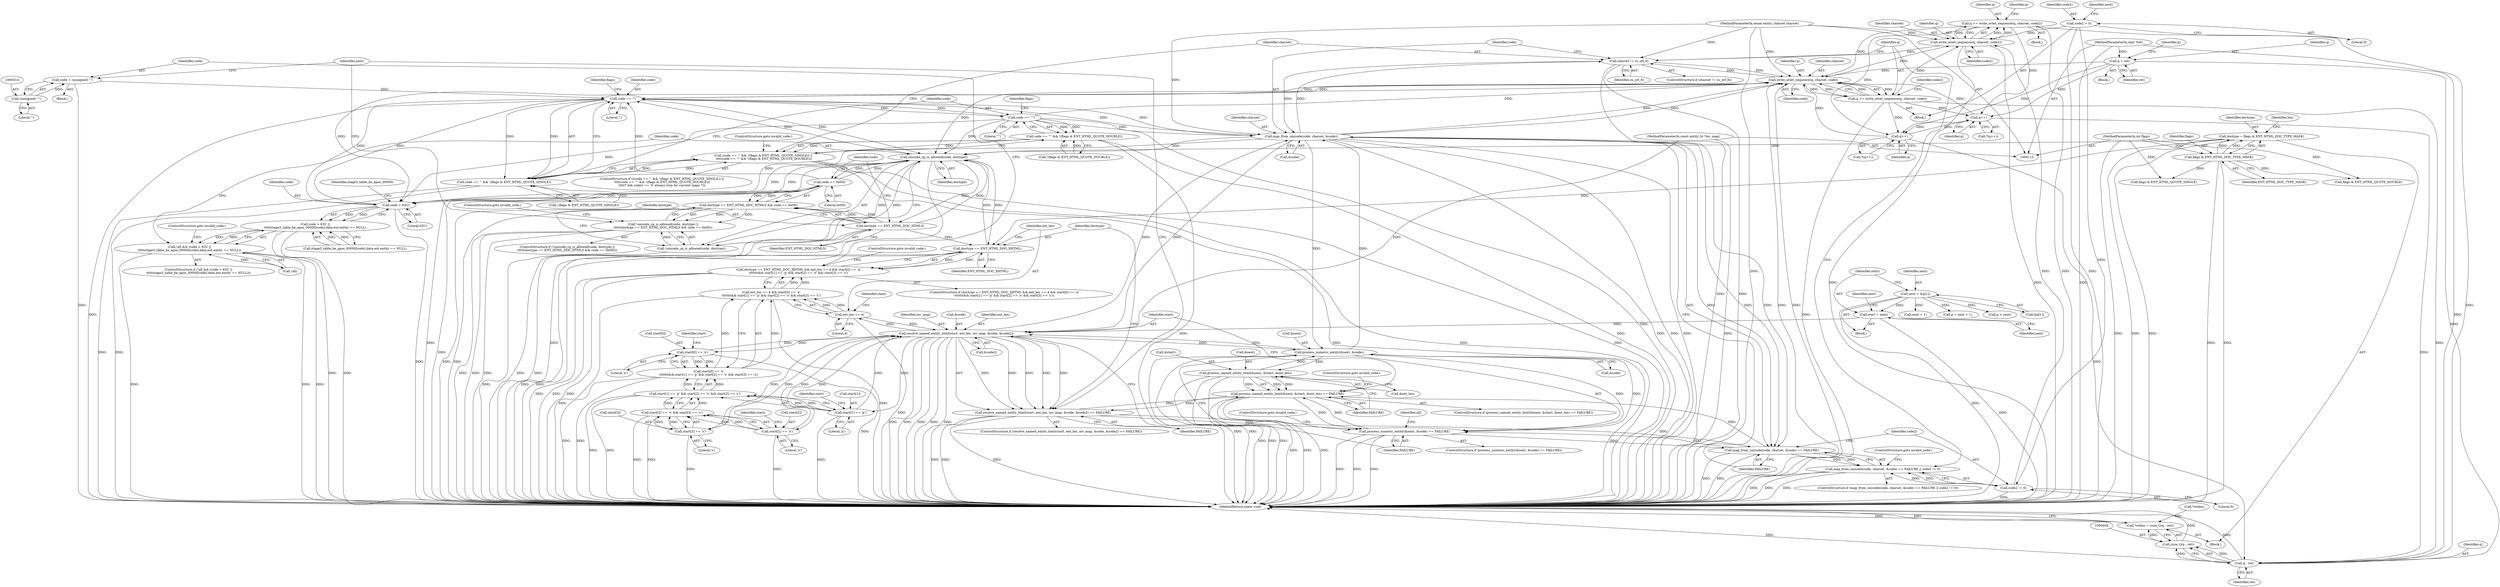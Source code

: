 digraph "0_php-src_0da8b8b801f9276359262f1ef8274c7812d3dfda?w=1_9@API" {
"1000370" [label="(Call,q += write_octet_sequence(q, charset, code2))"];
"1000372" [label="(Call,write_octet_sequence(q, charset, code2))"];
"1000361" [label="(Call,q += write_octet_sequence(q, charset, code))"];
"1000363" [label="(Call,write_octet_sequence(q, charset, code))"];
"1000392" [label="(Call,q++)"];
"1000180" [label="(Call,q++)"];
"1000149" [label="(Call,q = ret)"];
"1000118" [label="(MethodParameterIn,char *ret)"];
"1000370" [label="(Call,q += write_octet_sequence(q, charset, code2))"];
"1000351" [label="(Call,map_from_unicode(code, charset, &code))"];
"1000335" [label="(Call,code == '\"')"];
"1000327" [label="(Call,code == '\'')"];
"1000311" [label="(Call,code = (unsigned) '\'')"];
"1000313" [label="(Call,(unsigned) '\'')"];
"1000238" [label="(Call,code == 0x0D)"];
"1000231" [label="(Call,unicode_cp_is_allowed(code, doctype))"];
"1000213" [label="(Call,code > 63U)"];
"1000129" [label="(Call,doctype = flags & ENT_HTML_DOC_TYPE_MASK)"];
"1000131" [label="(Call,flags & ENT_HTML_DOC_TYPE_MASK)"];
"1000121" [label="(MethodParameterIn,int flags)"];
"1000280" [label="(Call,doctype == ENT_HTML_DOC_XHTML)"];
"1000235" [label="(Call,doctype == ENT_HTML_DOC_HTML5)"];
"1000344" [label="(Call,charset != cs_utf_8)"];
"1000123" [label="(MethodParameterIn,enum entity_charset charset)"];
"1000268" [label="(Call,resolve_named_entity_html(start, ent_len, inv_map, &code, &code2))"];
"1000252" [label="(Call,start = next)"];
"1000246" [label="(Call,next = &p[1])"];
"1000288" [label="(Call,start[0] == 'a')"];
"1000300" [label="(Call,start[2] == 'o')"];
"1000305" [label="(Call,start[3] == 's')"];
"1000294" [label="(Call,start[1] == 'p')"];
"1000284" [label="(Call,ent_len == 4)"];
"1000122" [label="(MethodParameterIn,const entity_ht *inv_map)"];
"1000201" [label="(Call,process_numeric_entity(&next, &code))"];
"1000257" [label="(Call,process_named_entity_html(&next, &start, &ent_len))"];
"1000158" [label="(Call,code2 = 0)"];
"1000357" [label="(Call,code2 != 0)"];
"1000212" [label="(Call,code > 63U ||\n\t\t\t\t\tstage3_table_be_apos_00000[code].data.ent.entity == NULL)"];
"1000209" [label="(Call,!all && (code > 63U ||\n\t\t\t\t\tstage3_table_be_apos_00000[code].data.ent.entity == NULL))"];
"1000230" [label="(Call,!unicode_cp_is_allowed(code, doctype))"];
"1000229" [label="(Call,!unicode_cp_is_allowed(code, doctype) ||\n\t\t\t\t\t(doctype == ENT_HTML_DOC_HTML5 && code == 0x0D))"];
"1000234" [label="(Call,doctype == ENT_HTML_DOC_HTML5 && code == 0x0D)"];
"1000279" [label="(Call,doctype == ENT_HTML_DOC_XHTML && ent_len == 4 && start[0] == 'a'\n\t\t\t\t\t\t\t&& start[1] == 'p' && start[2] == 'o' && start[3] == 's')"];
"1000326" [label="(Call,code == '\'' && !(flags & ENT_HTML_QUOTE_SINGLE))"];
"1000325" [label="(Call,(code == '\'' && !(flags & ENT_HTML_QUOTE_SINGLE)) ||\n \t\t\t\t(code == '\"' && !(flags & ENT_HTML_QUOTE_DOUBLE)))"];
"1000334" [label="(Call,code == '\"' && !(flags & ENT_HTML_QUOTE_DOUBLE))"];
"1000200" [label="(Call,process_numeric_entity(&next, &code) == FAILURE)"];
"1000256" [label="(Call,process_named_entity_html(&next, &start, &ent_len) == FAILURE)"];
"1000267" [label="(Call,resolve_named_entity_html(start, ent_len, inv_map, &code, &code2) == FAILURE)"];
"1000350" [label="(Call,map_from_unicode(code, charset, &code) == FAILURE)"];
"1000349" [label="(Call,map_from_unicode(code, charset, &code) == FAILURE || code2 != 0)"];
"1000283" [label="(Call,ent_len == 4 && start[0] == 'a'\n\t\t\t\t\t\t\t&& start[1] == 'p' && start[2] == 'o' && start[3] == 's')"];
"1000287" [label="(Call,start[0] == 'a'\n\t\t\t\t\t\t\t&& start[1] == 'p' && start[2] == 'o' && start[3] == 's')"];
"1000293" [label="(Call,start[1] == 'p' && start[2] == 'o' && start[3] == 's')"];
"1000299" [label="(Call,start[2] == 'o' && start[3] == 's')"];
"1000405" [label="(Call,q - ret)"];
"1000403" [label="(Call,(size_t)(q - ret))"];
"1000400" [label="(Call,*retlen = (size_t)(q - ret))"];
"1000283" [label="(Call,ent_len == 4 && start[0] == 'a'\n\t\t\t\t\t\t\t&& start[1] == 'p' && start[2] == 'o' && start[3] == 's')"];
"1000133" [label="(Identifier,ENT_HTML_DOC_TYPE_MASK)"];
"1000204" [label="(Call,&code)"];
"1000227" [label="(ControlStructure,goto invalid_code;)"];
"1000400" [label="(Call,*retlen = (size_t)(q - ret))"];
"1000124" [label="(Block,)"];
"1000241" [label="(ControlStructure,goto invalid_code;)"];
"1000359" [label="(Literal,0)"];
"1000279" [label="(Call,doctype == ENT_HTML_DOC_XHTML && ent_len == 4 && start[0] == 'a'\n\t\t\t\t\t\t\t&& start[1] == 'p' && start[2] == 'o' && start[3] == 's')"];
"1000118" [label="(MethodParameterIn,char *ret)"];
"1000252" [label="(Call,start = next)"];
"1000264" [label="(Identifier,FAILURE)"];
"1000406" [label="(Identifier,q)"];
"1000257" [label="(Call,process_named_entity_html(&next, &start, &ent_len))"];
"1000357" [label="(Call,code2 != 0)"];
"1000335" [label="(Call,code == '\"')"];
"1000129" [label="(Call,doctype = flags & ENT_HTML_DOC_TYPE_MASK)"];
"1000369" [label="(Block,)"];
"1000272" [label="(Call,&code)"];
"1000364" [label="(Identifier,q)"];
"1000201" [label="(Call,process_numeric_entity(&next, &code))"];
"1000302" [label="(Identifier,start)"];
"1000375" [label="(Identifier,code2)"];
"1000213" [label="(Call,code > 63U)"];
"1000233" [label="(Identifier,doctype)"];
"1000405" [label="(Call,q - ret)"];
"1000135" [label="(Identifier,lim)"];
"1000301" [label="(Call,start[2])"];
"1000332" [label="(Identifier,flags)"];
"1000260" [label="(Call,&start)"];
"1000371" [label="(Identifier,q)"];
"1000298" [label="(Literal,'p')"];
"1000362" [label="(Identifier,q)"];
"1000180" [label="(Call,q++)"];
"1000312" [label="(Identifier,code)"];
"1000132" [label="(Identifier,flags)"];
"1000268" [label="(Call,resolve_named_entity_html(start, ent_len, inv_map, &code, &code2))"];
"1000325" [label="(Call,(code == '\'' && !(flags & ENT_HTML_QUOTE_SINGLE)) ||\n \t\t\t\t(code == '\"' && !(flags & ENT_HTML_QUOTE_DOUBLE)))"];
"1000246" [label="(Call,next = &p[1])"];
"1000179" [label="(Call,*(q++))"];
"1000322" [label="(Identifier,next)"];
"1000181" [label="(Identifier,q)"];
"1000131" [label="(Call,flags & ENT_HTML_DOC_TYPE_MASK)"];
"1000270" [label="(Identifier,ent_len)"];
"1000339" [label="(Call,flags & ENT_HTML_QUOTE_DOUBLE)"];
"1000199" [label="(ControlStructure,if (process_numeric_entity(&next, &code) == FAILURE))"];
"1000209" [label="(Call,!all && (code > 63U ||\n\t\t\t\t\tstage3_table_be_apos_00000[code].data.ent.entity == NULL))"];
"1000361" [label="(Call,q += write_octet_sequence(q, charset, code))"];
"1000258" [label="(Call,&next)"];
"1000299" [label="(Call,start[2] == 'o' && start[3] == 's')"];
"1000330" [label="(Call,!(flags & ENT_HTML_QUOTE_SINGLE))"];
"1000336" [label="(Identifier,code)"];
"1000265" [label="(ControlStructure,goto invalid_code;)"];
"1000366" [label="(Identifier,code)"];
"1000329" [label="(Literal,'\'')"];
"1000324" [label="(ControlStructure,if (((code == '\'' && !(flags & ENT_HTML_QUOTE_SINGLE)) ||\n \t\t\t\t(code == '\"' && !(flags & ENT_HTML_QUOTE_DOUBLE)))\n \t\t\t\t/* && code2 == '\0' always true for current maps */))"];
"1000123" [label="(MethodParameterIn,enum entity_charset charset)"];
"1000286" [label="(Literal,4)"];
"1000253" [label="(Identifier,start)"];
"1000212" [label="(Call,code > 63U ||\n\t\t\t\t\tstage3_table_be_apos_00000[code].data.ent.entity == NULL)"];
"1000230" [label="(Call,!unicode_cp_is_allowed(code, doctype))"];
"1000159" [label="(Identifier,code2)"];
"1000327" [label="(Call,code == '\'')"];
"1000392" [label="(Call,q++)"];
"1000229" [label="(Call,!unicode_cp_is_allowed(code, doctype) ||\n\t\t\t\t\t(doctype == ENT_HTML_DOC_HTML5 && code == 0x0D))"];
"1000345" [label="(Identifier,charset)"];
"1000259" [label="(Identifier,next)"];
"1000376" [label="(Call,p = next + 1)"];
"1000384" [label="(Call,p < next)"];
"1000235" [label="(Call,doctype == ENT_HTML_DOC_HTML5)"];
"1000306" [label="(Call,start[3])"];
"1000352" [label="(Identifier,code)"];
"1000326" [label="(Call,code == '\'' && !(flags & ENT_HTML_QUOTE_SINGLE))"];
"1000284" [label="(Call,ent_len == 4)"];
"1000282" [label="(Identifier,ENT_HTML_DOC_XHTML)"];
"1000228" [label="(ControlStructure,if (!unicode_cp_is_allowed(code, doctype) ||\n\t\t\t\t\t(doctype == ENT_HTML_DOC_HTML5 && code == 0x0D)))"];
"1000153" [label="(Identifier,p)"];
"1000350" [label="(Call,map_from_unicode(code, charset, &code) == FAILURE)"];
"1000300" [label="(Call,start[2] == 'o')"];
"1000287" [label="(Call,start[0] == 'a'\n\t\t\t\t\t\t\t&& start[1] == 'p' && start[2] == 'o' && start[3] == 's')"];
"1000232" [label="(Identifier,code)"];
"1000334" [label="(Call,code == '\"' && !(flags & ENT_HTML_QUOTE_DOUBLE))"];
"1000305" [label="(Call,start[3] == 's')"];
"1000216" [label="(Call,stage3_table_be_apos_00000[code].data.ent.entity == NULL)"];
"1000393" [label="(Identifier,q)"];
"1000151" [label="(Identifier,ret)"];
"1000267" [label="(Call,resolve_named_entity_html(start, ent_len, inv_map, &code, &code2) == FAILURE)"];
"1000254" [label="(Identifier,next)"];
"1000285" [label="(Identifier,ent_len)"];
"1000200" [label="(Call,process_numeric_entity(&next, &code) == FAILURE)"];
"1000309" [label="(Literal,'s')"];
"1000343" [label="(ControlStructure,if (charset != cs_utf_8))"];
"1000342" [label="(ControlStructure,goto invalid_code;)"];
"1000155" [label="(Block,)"];
"1000337" [label="(Literal,'\"')"];
"1000292" [label="(Literal,'a')"];
"1000377" [label="(Identifier,p)"];
"1000269" [label="(Identifier,start)"];
"1000315" [label="(Literal,'\'')"];
"1000344" [label="(Call,charset != cs_utf_8)"];
"1000240" [label="(Literal,0x0D)"];
"1000234" [label="(Call,doctype == ENT_HTML_DOC_HTML5 && code == 0x0D)"];
"1000211" [label="(Identifier,all)"];
"1000266" [label="(ControlStructure,if (resolve_named_entity_html(start, ent_len, inv_map, &code, &code2) == FAILURE))"];
"1000248" [label="(Call,&p[1])"];
"1000374" [label="(Identifier,charset)"];
"1000363" [label="(Call,write_octet_sequence(q, charset, code))"];
"1000318" [label="(ControlStructure,goto invalid_code;)"];
"1000407" [label="(Identifier,ret)"];
"1000351" [label="(Call,map_from_unicode(code, charset, &code))"];
"1000121" [label="(MethodParameterIn,int flags)"];
"1000290" [label="(Identifier,start)"];
"1000158" [label="(Call,code2 = 0)"];
"1000346" [label="(Identifier,cs_utf_8)"];
"1000271" [label="(Identifier,inv_map)"];
"1000149" [label="(Call,q = ret)"];
"1000238" [label="(Call,code == 0x0D)"];
"1000163" [label="(Identifier,next)"];
"1000349" [label="(Call,map_from_unicode(code, charset, &code) == FAILURE || code2 != 0)"];
"1000293" [label="(Call,start[1] == 'p' && start[2] == 'o' && start[3] == 's')"];
"1000304" [label="(Literal,'o')"];
"1000365" [label="(Identifier,charset)"];
"1000122" [label="(MethodParameterIn,const entity_ht *inv_map)"];
"1000401" [label="(Call,*retlen)"];
"1000276" [label="(Identifier,FAILURE)"];
"1000207" [label="(ControlStructure,goto invalid_code;)"];
"1000391" [label="(Call,*(q++))"];
"1000262" [label="(Call,&ent_len)"];
"1000255" [label="(ControlStructure,if (process_named_entity_html(&next, &start, &ent_len) == FAILURE))"];
"1000294" [label="(Call,start[1] == 'p')"];
"1000288" [label="(Call,start[0] == 'a')"];
"1000338" [label="(Call,!(flags & ENT_HTML_QUOTE_DOUBLE))"];
"1000378" [label="(Call,next + 1)"];
"1000239" [label="(Identifier,code)"];
"1000289" [label="(Call,start[0])"];
"1000280" [label="(Call,doctype == ENT_HTML_DOC_XHTML)"];
"1000348" [label="(ControlStructure,if (map_from_unicode(code, charset, &code) == FAILURE || code2 != 0))"];
"1000372" [label="(Call,write_octet_sequence(q, charset, code2))"];
"1000150" [label="(Identifier,q)"];
"1000313" [label="(Call,(unsigned) '\'')"];
"1000210" [label="(Call,!all)"];
"1000368" [label="(Identifier,code2)"];
"1000295" [label="(Call,start[1])"];
"1000296" [label="(Identifier,start)"];
"1000247" [label="(Identifier,next)"];
"1000354" [label="(Call,&code)"];
"1000256" [label="(Call,process_named_entity_html(&next, &start, &ent_len) == FAILURE)"];
"1000145" [label="(Block,)"];
"1000408" [label="(MethodReturn,static void)"];
"1000311" [label="(Call,code = (unsigned) '\'')"];
"1000214" [label="(Identifier,code)"];
"1000130" [label="(Identifier,doctype)"];
"1000281" [label="(Identifier,doctype)"];
"1000236" [label="(Identifier,doctype)"];
"1000328" [label="(Identifier,code)"];
"1000370" [label="(Call,q += write_octet_sequence(q, charset, code2))"];
"1000356" [label="(Identifier,FAILURE)"];
"1000358" [label="(Identifier,code2)"];
"1000231" [label="(Call,unicode_cp_is_allowed(code, doctype))"];
"1000221" [label="(Identifier,stage3_table_be_apos_00000)"];
"1000373" [label="(Identifier,q)"];
"1000215" [label="(Literal,63U)"];
"1000237" [label="(Identifier,ENT_HTML_DOC_HTML5)"];
"1000206" [label="(Identifier,FAILURE)"];
"1000331" [label="(Call,flags & ENT_HTML_QUOTE_SINGLE)"];
"1000243" [label="(Block,)"];
"1000340" [label="(Identifier,flags)"];
"1000360" [label="(ControlStructure,goto invalid_code;)"];
"1000208" [label="(ControlStructure,if (!all && (code > 63U ||\n\t\t\t\t\tstage3_table_be_apos_00000[code].data.ent.entity == NULL)))"];
"1000278" [label="(ControlStructure,if (doctype == ENT_HTML_DOC_XHTML && ent_len == 4 && start[0] == 'a'\n\t\t\t\t\t\t\t&& start[1] == 'p' && start[2] == 'o' && start[3] == 's'))"];
"1000353" [label="(Identifier,charset)"];
"1000307" [label="(Identifier,start)"];
"1000160" [label="(Literal,0)"];
"1000202" [label="(Call,&next)"];
"1000403" [label="(Call,(size_t)(q - ret))"];
"1000274" [label="(Call,&code2)"];
"1000310" [label="(Block,)"];
"1000370" -> "1000369"  [label="AST: "];
"1000370" -> "1000372"  [label="CFG: "];
"1000371" -> "1000370"  [label="AST: "];
"1000372" -> "1000370"  [label="AST: "];
"1000377" -> "1000370"  [label="CFG: "];
"1000370" -> "1000408"  [label="DDG: "];
"1000370" -> "1000180"  [label="DDG: "];
"1000370" -> "1000363"  [label="DDG: "];
"1000372" -> "1000370"  [label="DDG: "];
"1000372" -> "1000370"  [label="DDG: "];
"1000372" -> "1000370"  [label="DDG: "];
"1000370" -> "1000392"  [label="DDG: "];
"1000370" -> "1000405"  [label="DDG: "];
"1000372" -> "1000375"  [label="CFG: "];
"1000373" -> "1000372"  [label="AST: "];
"1000374" -> "1000372"  [label="AST: "];
"1000375" -> "1000372"  [label="AST: "];
"1000372" -> "1000408"  [label="DDG: "];
"1000372" -> "1000408"  [label="DDG: "];
"1000372" -> "1000344"  [label="DDG: "];
"1000361" -> "1000372"  [label="DDG: "];
"1000363" -> "1000372"  [label="DDG: "];
"1000123" -> "1000372"  [label="DDG: "];
"1000158" -> "1000372"  [label="DDG: "];
"1000357" -> "1000372"  [label="DDG: "];
"1000361" -> "1000155"  [label="AST: "];
"1000361" -> "1000363"  [label="CFG: "];
"1000362" -> "1000361"  [label="AST: "];
"1000363" -> "1000361"  [label="AST: "];
"1000368" -> "1000361"  [label="CFG: "];
"1000361" -> "1000408"  [label="DDG: "];
"1000361" -> "1000180"  [label="DDG: "];
"1000363" -> "1000361"  [label="DDG: "];
"1000363" -> "1000361"  [label="DDG: "];
"1000363" -> "1000361"  [label="DDG: "];
"1000361" -> "1000363"  [label="DDG: "];
"1000361" -> "1000392"  [label="DDG: "];
"1000361" -> "1000405"  [label="DDG: "];
"1000363" -> "1000366"  [label="CFG: "];
"1000364" -> "1000363"  [label="AST: "];
"1000365" -> "1000363"  [label="AST: "];
"1000366" -> "1000363"  [label="AST: "];
"1000363" -> "1000408"  [label="DDG: "];
"1000363" -> "1000408"  [label="DDG: "];
"1000363" -> "1000213"  [label="DDG: "];
"1000363" -> "1000231"  [label="DDG: "];
"1000363" -> "1000327"  [label="DDG: "];
"1000363" -> "1000344"  [label="DDG: "];
"1000392" -> "1000363"  [label="DDG: "];
"1000180" -> "1000363"  [label="DDG: "];
"1000149" -> "1000363"  [label="DDG: "];
"1000351" -> "1000363"  [label="DDG: "];
"1000351" -> "1000363"  [label="DDG: "];
"1000344" -> "1000363"  [label="DDG: "];
"1000123" -> "1000363"  [label="DDG: "];
"1000335" -> "1000363"  [label="DDG: "];
"1000327" -> "1000363"  [label="DDG: "];
"1000392" -> "1000391"  [label="AST: "];
"1000392" -> "1000393"  [label="CFG: "];
"1000393" -> "1000392"  [label="AST: "];
"1000391" -> "1000392"  [label="CFG: "];
"1000392" -> "1000180"  [label="DDG: "];
"1000180" -> "1000392"  [label="DDG: "];
"1000149" -> "1000392"  [label="DDG: "];
"1000392" -> "1000405"  [label="DDG: "];
"1000180" -> "1000179"  [label="AST: "];
"1000180" -> "1000181"  [label="CFG: "];
"1000181" -> "1000180"  [label="AST: "];
"1000179" -> "1000180"  [label="CFG: "];
"1000149" -> "1000180"  [label="DDG: "];
"1000180" -> "1000405"  [label="DDG: "];
"1000149" -> "1000145"  [label="AST: "];
"1000149" -> "1000151"  [label="CFG: "];
"1000150" -> "1000149"  [label="AST: "];
"1000151" -> "1000149"  [label="AST: "];
"1000153" -> "1000149"  [label="CFG: "];
"1000118" -> "1000149"  [label="DDG: "];
"1000149" -> "1000405"  [label="DDG: "];
"1000118" -> "1000115"  [label="AST: "];
"1000118" -> "1000408"  [label="DDG: "];
"1000118" -> "1000405"  [label="DDG: "];
"1000351" -> "1000350"  [label="AST: "];
"1000351" -> "1000354"  [label="CFG: "];
"1000352" -> "1000351"  [label="AST: "];
"1000353" -> "1000351"  [label="AST: "];
"1000354" -> "1000351"  [label="AST: "];
"1000356" -> "1000351"  [label="CFG: "];
"1000351" -> "1000408"  [label="DDG: "];
"1000351" -> "1000408"  [label="DDG: "];
"1000351" -> "1000408"  [label="DDG: "];
"1000351" -> "1000201"  [label="DDG: "];
"1000351" -> "1000213"  [label="DDG: "];
"1000351" -> "1000231"  [label="DDG: "];
"1000351" -> "1000268"  [label="DDG: "];
"1000351" -> "1000327"  [label="DDG: "];
"1000351" -> "1000344"  [label="DDG: "];
"1000351" -> "1000350"  [label="DDG: "];
"1000351" -> "1000350"  [label="DDG: "];
"1000351" -> "1000350"  [label="DDG: "];
"1000335" -> "1000351"  [label="DDG: "];
"1000327" -> "1000351"  [label="DDG: "];
"1000344" -> "1000351"  [label="DDG: "];
"1000123" -> "1000351"  [label="DDG: "];
"1000268" -> "1000351"  [label="DDG: "];
"1000201" -> "1000351"  [label="DDG: "];
"1000335" -> "1000334"  [label="AST: "];
"1000335" -> "1000337"  [label="CFG: "];
"1000336" -> "1000335"  [label="AST: "];
"1000337" -> "1000335"  [label="AST: "];
"1000340" -> "1000335"  [label="CFG: "];
"1000334" -> "1000335"  [label="CFG: "];
"1000335" -> "1000408"  [label="DDG: "];
"1000335" -> "1000213"  [label="DDG: "];
"1000335" -> "1000231"  [label="DDG: "];
"1000335" -> "1000327"  [label="DDG: "];
"1000335" -> "1000334"  [label="DDG: "];
"1000335" -> "1000334"  [label="DDG: "];
"1000327" -> "1000335"  [label="DDG: "];
"1000327" -> "1000326"  [label="AST: "];
"1000327" -> "1000329"  [label="CFG: "];
"1000328" -> "1000327"  [label="AST: "];
"1000329" -> "1000327"  [label="AST: "];
"1000332" -> "1000327"  [label="CFG: "];
"1000326" -> "1000327"  [label="CFG: "];
"1000327" -> "1000408"  [label="DDG: "];
"1000327" -> "1000213"  [label="DDG: "];
"1000327" -> "1000231"  [label="DDG: "];
"1000327" -> "1000326"  [label="DDG: "];
"1000327" -> "1000326"  [label="DDG: "];
"1000311" -> "1000327"  [label="DDG: "];
"1000238" -> "1000327"  [label="DDG: "];
"1000213" -> "1000327"  [label="DDG: "];
"1000231" -> "1000327"  [label="DDG: "];
"1000311" -> "1000310"  [label="AST: "];
"1000311" -> "1000313"  [label="CFG: "];
"1000312" -> "1000311"  [label="AST: "];
"1000313" -> "1000311"  [label="AST: "];
"1000322" -> "1000311"  [label="CFG: "];
"1000311" -> "1000408"  [label="DDG: "];
"1000313" -> "1000311"  [label="DDG: "];
"1000313" -> "1000315"  [label="CFG: "];
"1000314" -> "1000313"  [label="AST: "];
"1000315" -> "1000313"  [label="AST: "];
"1000238" -> "1000234"  [label="AST: "];
"1000238" -> "1000240"  [label="CFG: "];
"1000239" -> "1000238"  [label="AST: "];
"1000240" -> "1000238"  [label="AST: "];
"1000234" -> "1000238"  [label="CFG: "];
"1000238" -> "1000408"  [label="DDG: "];
"1000238" -> "1000213"  [label="DDG: "];
"1000238" -> "1000231"  [label="DDG: "];
"1000238" -> "1000234"  [label="DDG: "];
"1000238" -> "1000234"  [label="DDG: "];
"1000231" -> "1000238"  [label="DDG: "];
"1000231" -> "1000230"  [label="AST: "];
"1000231" -> "1000233"  [label="CFG: "];
"1000232" -> "1000231"  [label="AST: "];
"1000233" -> "1000231"  [label="AST: "];
"1000230" -> "1000231"  [label="CFG: "];
"1000231" -> "1000408"  [label="DDG: "];
"1000231" -> "1000408"  [label="DDG: "];
"1000231" -> "1000213"  [label="DDG: "];
"1000231" -> "1000230"  [label="DDG: "];
"1000231" -> "1000230"  [label="DDG: "];
"1000213" -> "1000231"  [label="DDG: "];
"1000129" -> "1000231"  [label="DDG: "];
"1000280" -> "1000231"  [label="DDG: "];
"1000235" -> "1000231"  [label="DDG: "];
"1000231" -> "1000235"  [label="DDG: "];
"1000231" -> "1000280"  [label="DDG: "];
"1000213" -> "1000212"  [label="AST: "];
"1000213" -> "1000215"  [label="CFG: "];
"1000214" -> "1000213"  [label="AST: "];
"1000215" -> "1000213"  [label="AST: "];
"1000221" -> "1000213"  [label="CFG: "];
"1000212" -> "1000213"  [label="CFG: "];
"1000213" -> "1000408"  [label="DDG: "];
"1000213" -> "1000212"  [label="DDG: "];
"1000213" -> "1000212"  [label="DDG: "];
"1000129" -> "1000124"  [label="AST: "];
"1000129" -> "1000131"  [label="CFG: "];
"1000130" -> "1000129"  [label="AST: "];
"1000131" -> "1000129"  [label="AST: "];
"1000135" -> "1000129"  [label="CFG: "];
"1000129" -> "1000408"  [label="DDG: "];
"1000129" -> "1000408"  [label="DDG: "];
"1000131" -> "1000129"  [label="DDG: "];
"1000131" -> "1000129"  [label="DDG: "];
"1000129" -> "1000280"  [label="DDG: "];
"1000131" -> "1000133"  [label="CFG: "];
"1000132" -> "1000131"  [label="AST: "];
"1000133" -> "1000131"  [label="AST: "];
"1000131" -> "1000408"  [label="DDG: "];
"1000131" -> "1000408"  [label="DDG: "];
"1000121" -> "1000131"  [label="DDG: "];
"1000131" -> "1000331"  [label="DDG: "];
"1000131" -> "1000339"  [label="DDG: "];
"1000121" -> "1000115"  [label="AST: "];
"1000121" -> "1000408"  [label="DDG: "];
"1000121" -> "1000331"  [label="DDG: "];
"1000121" -> "1000339"  [label="DDG: "];
"1000280" -> "1000279"  [label="AST: "];
"1000280" -> "1000282"  [label="CFG: "];
"1000281" -> "1000280"  [label="AST: "];
"1000282" -> "1000280"  [label="AST: "];
"1000285" -> "1000280"  [label="CFG: "];
"1000279" -> "1000280"  [label="CFG: "];
"1000280" -> "1000408"  [label="DDG: "];
"1000280" -> "1000408"  [label="DDG: "];
"1000280" -> "1000279"  [label="DDG: "];
"1000280" -> "1000279"  [label="DDG: "];
"1000235" -> "1000280"  [label="DDG: "];
"1000235" -> "1000234"  [label="AST: "];
"1000235" -> "1000237"  [label="CFG: "];
"1000236" -> "1000235"  [label="AST: "];
"1000237" -> "1000235"  [label="AST: "];
"1000239" -> "1000235"  [label="CFG: "];
"1000234" -> "1000235"  [label="CFG: "];
"1000235" -> "1000408"  [label="DDG: "];
"1000235" -> "1000408"  [label="DDG: "];
"1000235" -> "1000234"  [label="DDG: "];
"1000235" -> "1000234"  [label="DDG: "];
"1000344" -> "1000343"  [label="AST: "];
"1000344" -> "1000346"  [label="CFG: "];
"1000345" -> "1000344"  [label="AST: "];
"1000346" -> "1000344"  [label="AST: "];
"1000352" -> "1000344"  [label="CFG: "];
"1000362" -> "1000344"  [label="CFG: "];
"1000344" -> "1000408"  [label="DDG: "];
"1000344" -> "1000408"  [label="DDG: "];
"1000123" -> "1000344"  [label="DDG: "];
"1000123" -> "1000115"  [label="AST: "];
"1000123" -> "1000408"  [label="DDG: "];
"1000268" -> "1000267"  [label="AST: "];
"1000268" -> "1000274"  [label="CFG: "];
"1000269" -> "1000268"  [label="AST: "];
"1000270" -> "1000268"  [label="AST: "];
"1000271" -> "1000268"  [label="AST: "];
"1000272" -> "1000268"  [label="AST: "];
"1000274" -> "1000268"  [label="AST: "];
"1000276" -> "1000268"  [label="CFG: "];
"1000268" -> "1000408"  [label="DDG: "];
"1000268" -> "1000408"  [label="DDG: "];
"1000268" -> "1000408"  [label="DDG: "];
"1000268" -> "1000408"  [label="DDG: "];
"1000268" -> "1000408"  [label="DDG: "];
"1000268" -> "1000201"  [label="DDG: "];
"1000268" -> "1000267"  [label="DDG: "];
"1000268" -> "1000267"  [label="DDG: "];
"1000268" -> "1000267"  [label="DDG: "];
"1000268" -> "1000267"  [label="DDG: "];
"1000268" -> "1000267"  [label="DDG: "];
"1000252" -> "1000268"  [label="DDG: "];
"1000288" -> "1000268"  [label="DDG: "];
"1000300" -> "1000268"  [label="DDG: "];
"1000305" -> "1000268"  [label="DDG: "];
"1000294" -> "1000268"  [label="DDG: "];
"1000284" -> "1000268"  [label="DDG: "];
"1000122" -> "1000268"  [label="DDG: "];
"1000201" -> "1000268"  [label="DDG: "];
"1000268" -> "1000284"  [label="DDG: "];
"1000268" -> "1000288"  [label="DDG: "];
"1000268" -> "1000294"  [label="DDG: "];
"1000268" -> "1000300"  [label="DDG: "];
"1000268" -> "1000305"  [label="DDG: "];
"1000252" -> "1000243"  [label="AST: "];
"1000252" -> "1000254"  [label="CFG: "];
"1000253" -> "1000252"  [label="AST: "];
"1000254" -> "1000252"  [label="AST: "];
"1000259" -> "1000252"  [label="CFG: "];
"1000252" -> "1000408"  [label="DDG: "];
"1000246" -> "1000252"  [label="DDG: "];
"1000246" -> "1000243"  [label="AST: "];
"1000246" -> "1000248"  [label="CFG: "];
"1000247" -> "1000246"  [label="AST: "];
"1000248" -> "1000246"  [label="AST: "];
"1000253" -> "1000246"  [label="CFG: "];
"1000246" -> "1000408"  [label="DDG: "];
"1000246" -> "1000376"  [label="DDG: "];
"1000246" -> "1000378"  [label="DDG: "];
"1000246" -> "1000384"  [label="DDG: "];
"1000288" -> "1000287"  [label="AST: "];
"1000288" -> "1000292"  [label="CFG: "];
"1000289" -> "1000288"  [label="AST: "];
"1000292" -> "1000288"  [label="AST: "];
"1000296" -> "1000288"  [label="CFG: "];
"1000287" -> "1000288"  [label="CFG: "];
"1000288" -> "1000408"  [label="DDG: "];
"1000288" -> "1000287"  [label="DDG: "];
"1000288" -> "1000287"  [label="DDG: "];
"1000300" -> "1000299"  [label="AST: "];
"1000300" -> "1000304"  [label="CFG: "];
"1000301" -> "1000300"  [label="AST: "];
"1000304" -> "1000300"  [label="AST: "];
"1000307" -> "1000300"  [label="CFG: "];
"1000299" -> "1000300"  [label="CFG: "];
"1000300" -> "1000408"  [label="DDG: "];
"1000300" -> "1000299"  [label="DDG: "];
"1000300" -> "1000299"  [label="DDG: "];
"1000305" -> "1000299"  [label="AST: "];
"1000305" -> "1000309"  [label="CFG: "];
"1000306" -> "1000305"  [label="AST: "];
"1000309" -> "1000305"  [label="AST: "];
"1000299" -> "1000305"  [label="CFG: "];
"1000305" -> "1000408"  [label="DDG: "];
"1000305" -> "1000299"  [label="DDG: "];
"1000305" -> "1000299"  [label="DDG: "];
"1000294" -> "1000293"  [label="AST: "];
"1000294" -> "1000298"  [label="CFG: "];
"1000295" -> "1000294"  [label="AST: "];
"1000298" -> "1000294"  [label="AST: "];
"1000302" -> "1000294"  [label="CFG: "];
"1000293" -> "1000294"  [label="CFG: "];
"1000294" -> "1000408"  [label="DDG: "];
"1000294" -> "1000293"  [label="DDG: "];
"1000294" -> "1000293"  [label="DDG: "];
"1000284" -> "1000283"  [label="AST: "];
"1000284" -> "1000286"  [label="CFG: "];
"1000285" -> "1000284"  [label="AST: "];
"1000286" -> "1000284"  [label="AST: "];
"1000290" -> "1000284"  [label="CFG: "];
"1000283" -> "1000284"  [label="CFG: "];
"1000284" -> "1000408"  [label="DDG: "];
"1000284" -> "1000283"  [label="DDG: "];
"1000284" -> "1000283"  [label="DDG: "];
"1000122" -> "1000115"  [label="AST: "];
"1000122" -> "1000408"  [label="DDG: "];
"1000201" -> "1000200"  [label="AST: "];
"1000201" -> "1000204"  [label="CFG: "];
"1000202" -> "1000201"  [label="AST: "];
"1000204" -> "1000201"  [label="AST: "];
"1000206" -> "1000201"  [label="CFG: "];
"1000201" -> "1000408"  [label="DDG: "];
"1000201" -> "1000408"  [label="DDG: "];
"1000201" -> "1000200"  [label="DDG: "];
"1000201" -> "1000200"  [label="DDG: "];
"1000257" -> "1000201"  [label="DDG: "];
"1000201" -> "1000257"  [label="DDG: "];
"1000257" -> "1000256"  [label="AST: "];
"1000257" -> "1000262"  [label="CFG: "];
"1000258" -> "1000257"  [label="AST: "];
"1000260" -> "1000257"  [label="AST: "];
"1000262" -> "1000257"  [label="AST: "];
"1000264" -> "1000257"  [label="CFG: "];
"1000257" -> "1000408"  [label="DDG: "];
"1000257" -> "1000408"  [label="DDG: "];
"1000257" -> "1000408"  [label="DDG: "];
"1000257" -> "1000256"  [label="DDG: "];
"1000257" -> "1000256"  [label="DDG: "];
"1000257" -> "1000256"  [label="DDG: "];
"1000158" -> "1000155"  [label="AST: "];
"1000158" -> "1000160"  [label="CFG: "];
"1000159" -> "1000158"  [label="AST: "];
"1000160" -> "1000158"  [label="AST: "];
"1000163" -> "1000158"  [label="CFG: "];
"1000158" -> "1000408"  [label="DDG: "];
"1000158" -> "1000357"  [label="DDG: "];
"1000357" -> "1000349"  [label="AST: "];
"1000357" -> "1000359"  [label="CFG: "];
"1000358" -> "1000357"  [label="AST: "];
"1000359" -> "1000357"  [label="AST: "];
"1000349" -> "1000357"  [label="CFG: "];
"1000357" -> "1000408"  [label="DDG: "];
"1000357" -> "1000349"  [label="DDG: "];
"1000357" -> "1000349"  [label="DDG: "];
"1000212" -> "1000209"  [label="AST: "];
"1000212" -> "1000216"  [label="CFG: "];
"1000216" -> "1000212"  [label="AST: "];
"1000209" -> "1000212"  [label="CFG: "];
"1000212" -> "1000408"  [label="DDG: "];
"1000212" -> "1000408"  [label="DDG: "];
"1000212" -> "1000209"  [label="DDG: "];
"1000212" -> "1000209"  [label="DDG: "];
"1000216" -> "1000212"  [label="DDG: "];
"1000216" -> "1000212"  [label="DDG: "];
"1000209" -> "1000208"  [label="AST: "];
"1000209" -> "1000210"  [label="CFG: "];
"1000210" -> "1000209"  [label="AST: "];
"1000227" -> "1000209"  [label="CFG: "];
"1000232" -> "1000209"  [label="CFG: "];
"1000209" -> "1000408"  [label="DDG: "];
"1000209" -> "1000408"  [label="DDG: "];
"1000209" -> "1000408"  [label="DDG: "];
"1000210" -> "1000209"  [label="DDG: "];
"1000230" -> "1000229"  [label="AST: "];
"1000236" -> "1000230"  [label="CFG: "];
"1000229" -> "1000230"  [label="CFG: "];
"1000230" -> "1000408"  [label="DDG: "];
"1000230" -> "1000229"  [label="DDG: "];
"1000229" -> "1000228"  [label="AST: "];
"1000229" -> "1000234"  [label="CFG: "];
"1000234" -> "1000229"  [label="AST: "];
"1000241" -> "1000229"  [label="CFG: "];
"1000322" -> "1000229"  [label="CFG: "];
"1000229" -> "1000408"  [label="DDG: "];
"1000229" -> "1000408"  [label="DDG: "];
"1000229" -> "1000408"  [label="DDG: "];
"1000234" -> "1000229"  [label="DDG: "];
"1000234" -> "1000229"  [label="DDG: "];
"1000234" -> "1000408"  [label="DDG: "];
"1000234" -> "1000408"  [label="DDG: "];
"1000279" -> "1000278"  [label="AST: "];
"1000279" -> "1000283"  [label="CFG: "];
"1000283" -> "1000279"  [label="AST: "];
"1000312" -> "1000279"  [label="CFG: "];
"1000318" -> "1000279"  [label="CFG: "];
"1000279" -> "1000408"  [label="DDG: "];
"1000279" -> "1000408"  [label="DDG: "];
"1000279" -> "1000408"  [label="DDG: "];
"1000283" -> "1000279"  [label="DDG: "];
"1000283" -> "1000279"  [label="DDG: "];
"1000326" -> "1000325"  [label="AST: "];
"1000326" -> "1000330"  [label="CFG: "];
"1000330" -> "1000326"  [label="AST: "];
"1000336" -> "1000326"  [label="CFG: "];
"1000325" -> "1000326"  [label="CFG: "];
"1000326" -> "1000408"  [label="DDG: "];
"1000326" -> "1000408"  [label="DDG: "];
"1000326" -> "1000325"  [label="DDG: "];
"1000326" -> "1000325"  [label="DDG: "];
"1000330" -> "1000326"  [label="DDG: "];
"1000325" -> "1000324"  [label="AST: "];
"1000325" -> "1000334"  [label="CFG: "];
"1000334" -> "1000325"  [label="AST: "];
"1000342" -> "1000325"  [label="CFG: "];
"1000345" -> "1000325"  [label="CFG: "];
"1000325" -> "1000408"  [label="DDG: "];
"1000325" -> "1000408"  [label="DDG: "];
"1000325" -> "1000408"  [label="DDG: "];
"1000334" -> "1000325"  [label="DDG: "];
"1000334" -> "1000325"  [label="DDG: "];
"1000334" -> "1000338"  [label="CFG: "];
"1000338" -> "1000334"  [label="AST: "];
"1000334" -> "1000408"  [label="DDG: "];
"1000334" -> "1000408"  [label="DDG: "];
"1000338" -> "1000334"  [label="DDG: "];
"1000200" -> "1000199"  [label="AST: "];
"1000200" -> "1000206"  [label="CFG: "];
"1000206" -> "1000200"  [label="AST: "];
"1000207" -> "1000200"  [label="CFG: "];
"1000211" -> "1000200"  [label="CFG: "];
"1000200" -> "1000408"  [label="DDG: "];
"1000200" -> "1000408"  [label="DDG: "];
"1000200" -> "1000408"  [label="DDG: "];
"1000350" -> "1000200"  [label="DDG: "];
"1000256" -> "1000200"  [label="DDG: "];
"1000267" -> "1000200"  [label="DDG: "];
"1000200" -> "1000256"  [label="DDG: "];
"1000200" -> "1000350"  [label="DDG: "];
"1000256" -> "1000255"  [label="AST: "];
"1000256" -> "1000264"  [label="CFG: "];
"1000264" -> "1000256"  [label="AST: "];
"1000265" -> "1000256"  [label="CFG: "];
"1000269" -> "1000256"  [label="CFG: "];
"1000256" -> "1000408"  [label="DDG: "];
"1000256" -> "1000408"  [label="DDG: "];
"1000256" -> "1000408"  [label="DDG: "];
"1000350" -> "1000256"  [label="DDG: "];
"1000267" -> "1000256"  [label="DDG: "];
"1000256" -> "1000267"  [label="DDG: "];
"1000267" -> "1000266"  [label="AST: "];
"1000267" -> "1000276"  [label="CFG: "];
"1000276" -> "1000267"  [label="AST: "];
"1000281" -> "1000267"  [label="CFG: "];
"1000322" -> "1000267"  [label="CFG: "];
"1000267" -> "1000408"  [label="DDG: "];
"1000267" -> "1000408"  [label="DDG: "];
"1000267" -> "1000408"  [label="DDG: "];
"1000267" -> "1000350"  [label="DDG: "];
"1000350" -> "1000349"  [label="AST: "];
"1000350" -> "1000356"  [label="CFG: "];
"1000356" -> "1000350"  [label="AST: "];
"1000358" -> "1000350"  [label="CFG: "];
"1000349" -> "1000350"  [label="CFG: "];
"1000350" -> "1000408"  [label="DDG: "];
"1000350" -> "1000408"  [label="DDG: "];
"1000350" -> "1000349"  [label="DDG: "];
"1000350" -> "1000349"  [label="DDG: "];
"1000349" -> "1000348"  [label="AST: "];
"1000360" -> "1000349"  [label="CFG: "];
"1000362" -> "1000349"  [label="CFG: "];
"1000349" -> "1000408"  [label="DDG: "];
"1000349" -> "1000408"  [label="DDG: "];
"1000349" -> "1000408"  [label="DDG: "];
"1000283" -> "1000287"  [label="CFG: "];
"1000287" -> "1000283"  [label="AST: "];
"1000283" -> "1000408"  [label="DDG: "];
"1000283" -> "1000408"  [label="DDG: "];
"1000287" -> "1000283"  [label="DDG: "];
"1000287" -> "1000283"  [label="DDG: "];
"1000287" -> "1000293"  [label="CFG: "];
"1000293" -> "1000287"  [label="AST: "];
"1000287" -> "1000408"  [label="DDG: "];
"1000287" -> "1000408"  [label="DDG: "];
"1000293" -> "1000287"  [label="DDG: "];
"1000293" -> "1000287"  [label="DDG: "];
"1000293" -> "1000299"  [label="CFG: "];
"1000299" -> "1000293"  [label="AST: "];
"1000293" -> "1000408"  [label="DDG: "];
"1000293" -> "1000408"  [label="DDG: "];
"1000299" -> "1000293"  [label="DDG: "];
"1000299" -> "1000293"  [label="DDG: "];
"1000299" -> "1000408"  [label="DDG: "];
"1000299" -> "1000408"  [label="DDG: "];
"1000405" -> "1000403"  [label="AST: "];
"1000405" -> "1000407"  [label="CFG: "];
"1000406" -> "1000405"  [label="AST: "];
"1000407" -> "1000405"  [label="AST: "];
"1000403" -> "1000405"  [label="CFG: "];
"1000405" -> "1000408"  [label="DDG: "];
"1000405" -> "1000408"  [label="DDG: "];
"1000405" -> "1000403"  [label="DDG: "];
"1000405" -> "1000403"  [label="DDG: "];
"1000403" -> "1000400"  [label="AST: "];
"1000404" -> "1000403"  [label="AST: "];
"1000400" -> "1000403"  [label="CFG: "];
"1000403" -> "1000408"  [label="DDG: "];
"1000403" -> "1000400"  [label="DDG: "];
"1000400" -> "1000124"  [label="AST: "];
"1000401" -> "1000400"  [label="AST: "];
"1000408" -> "1000400"  [label="CFG: "];
"1000400" -> "1000408"  [label="DDG: "];
"1000400" -> "1000408"  [label="DDG: "];
}
